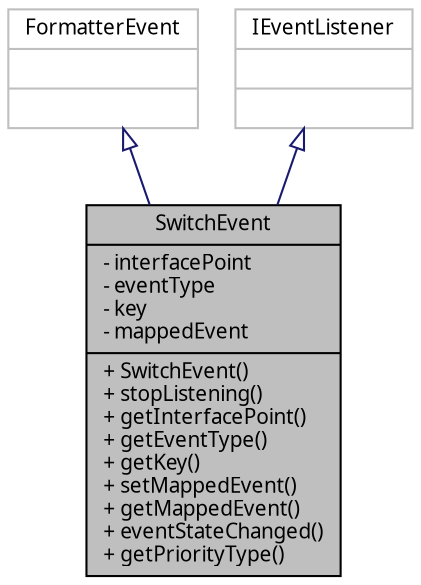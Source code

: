 digraph G
{
  edge [fontname="FreeSans.ttf",fontsize=10,labelfontname="FreeSans.ttf",labelfontsize=10];
  node [fontname="FreeSans.ttf",fontsize=10,shape=record];
  Node1 [label="{SwitchEvent\n|- interfacePoint\l- eventType\l- key\l- mappedEvent\l|+ SwitchEvent()\l+ stopListening()\l+ getInterfacePoint()\l+ getEventType()\l+ getKey()\l+ setMappedEvent()\l+ getMappedEvent()\l+ eventStateChanged()\l+ getPriorityType()\l}",height=0.2,width=0.4,color="black", fillcolor="grey75", style="filled" fontcolor="black"];
  Node2 -> Node1 [dir=back,color="midnightblue",fontsize=10,style="solid",arrowtail="empty",fontname="FreeSans.ttf"];
  Node2 [label="{FormatterEvent\n||}",height=0.2,width=0.4,color="grey75", fillcolor="white", style="filled"];
  Node3 -> Node1 [dir=back,color="midnightblue",fontsize=10,style="solid",arrowtail="empty",fontname="FreeSans.ttf"];
  Node3 [label="{IEventListener\n||}",height=0.2,width=0.4,color="grey75", fillcolor="white", style="filled"];
}
